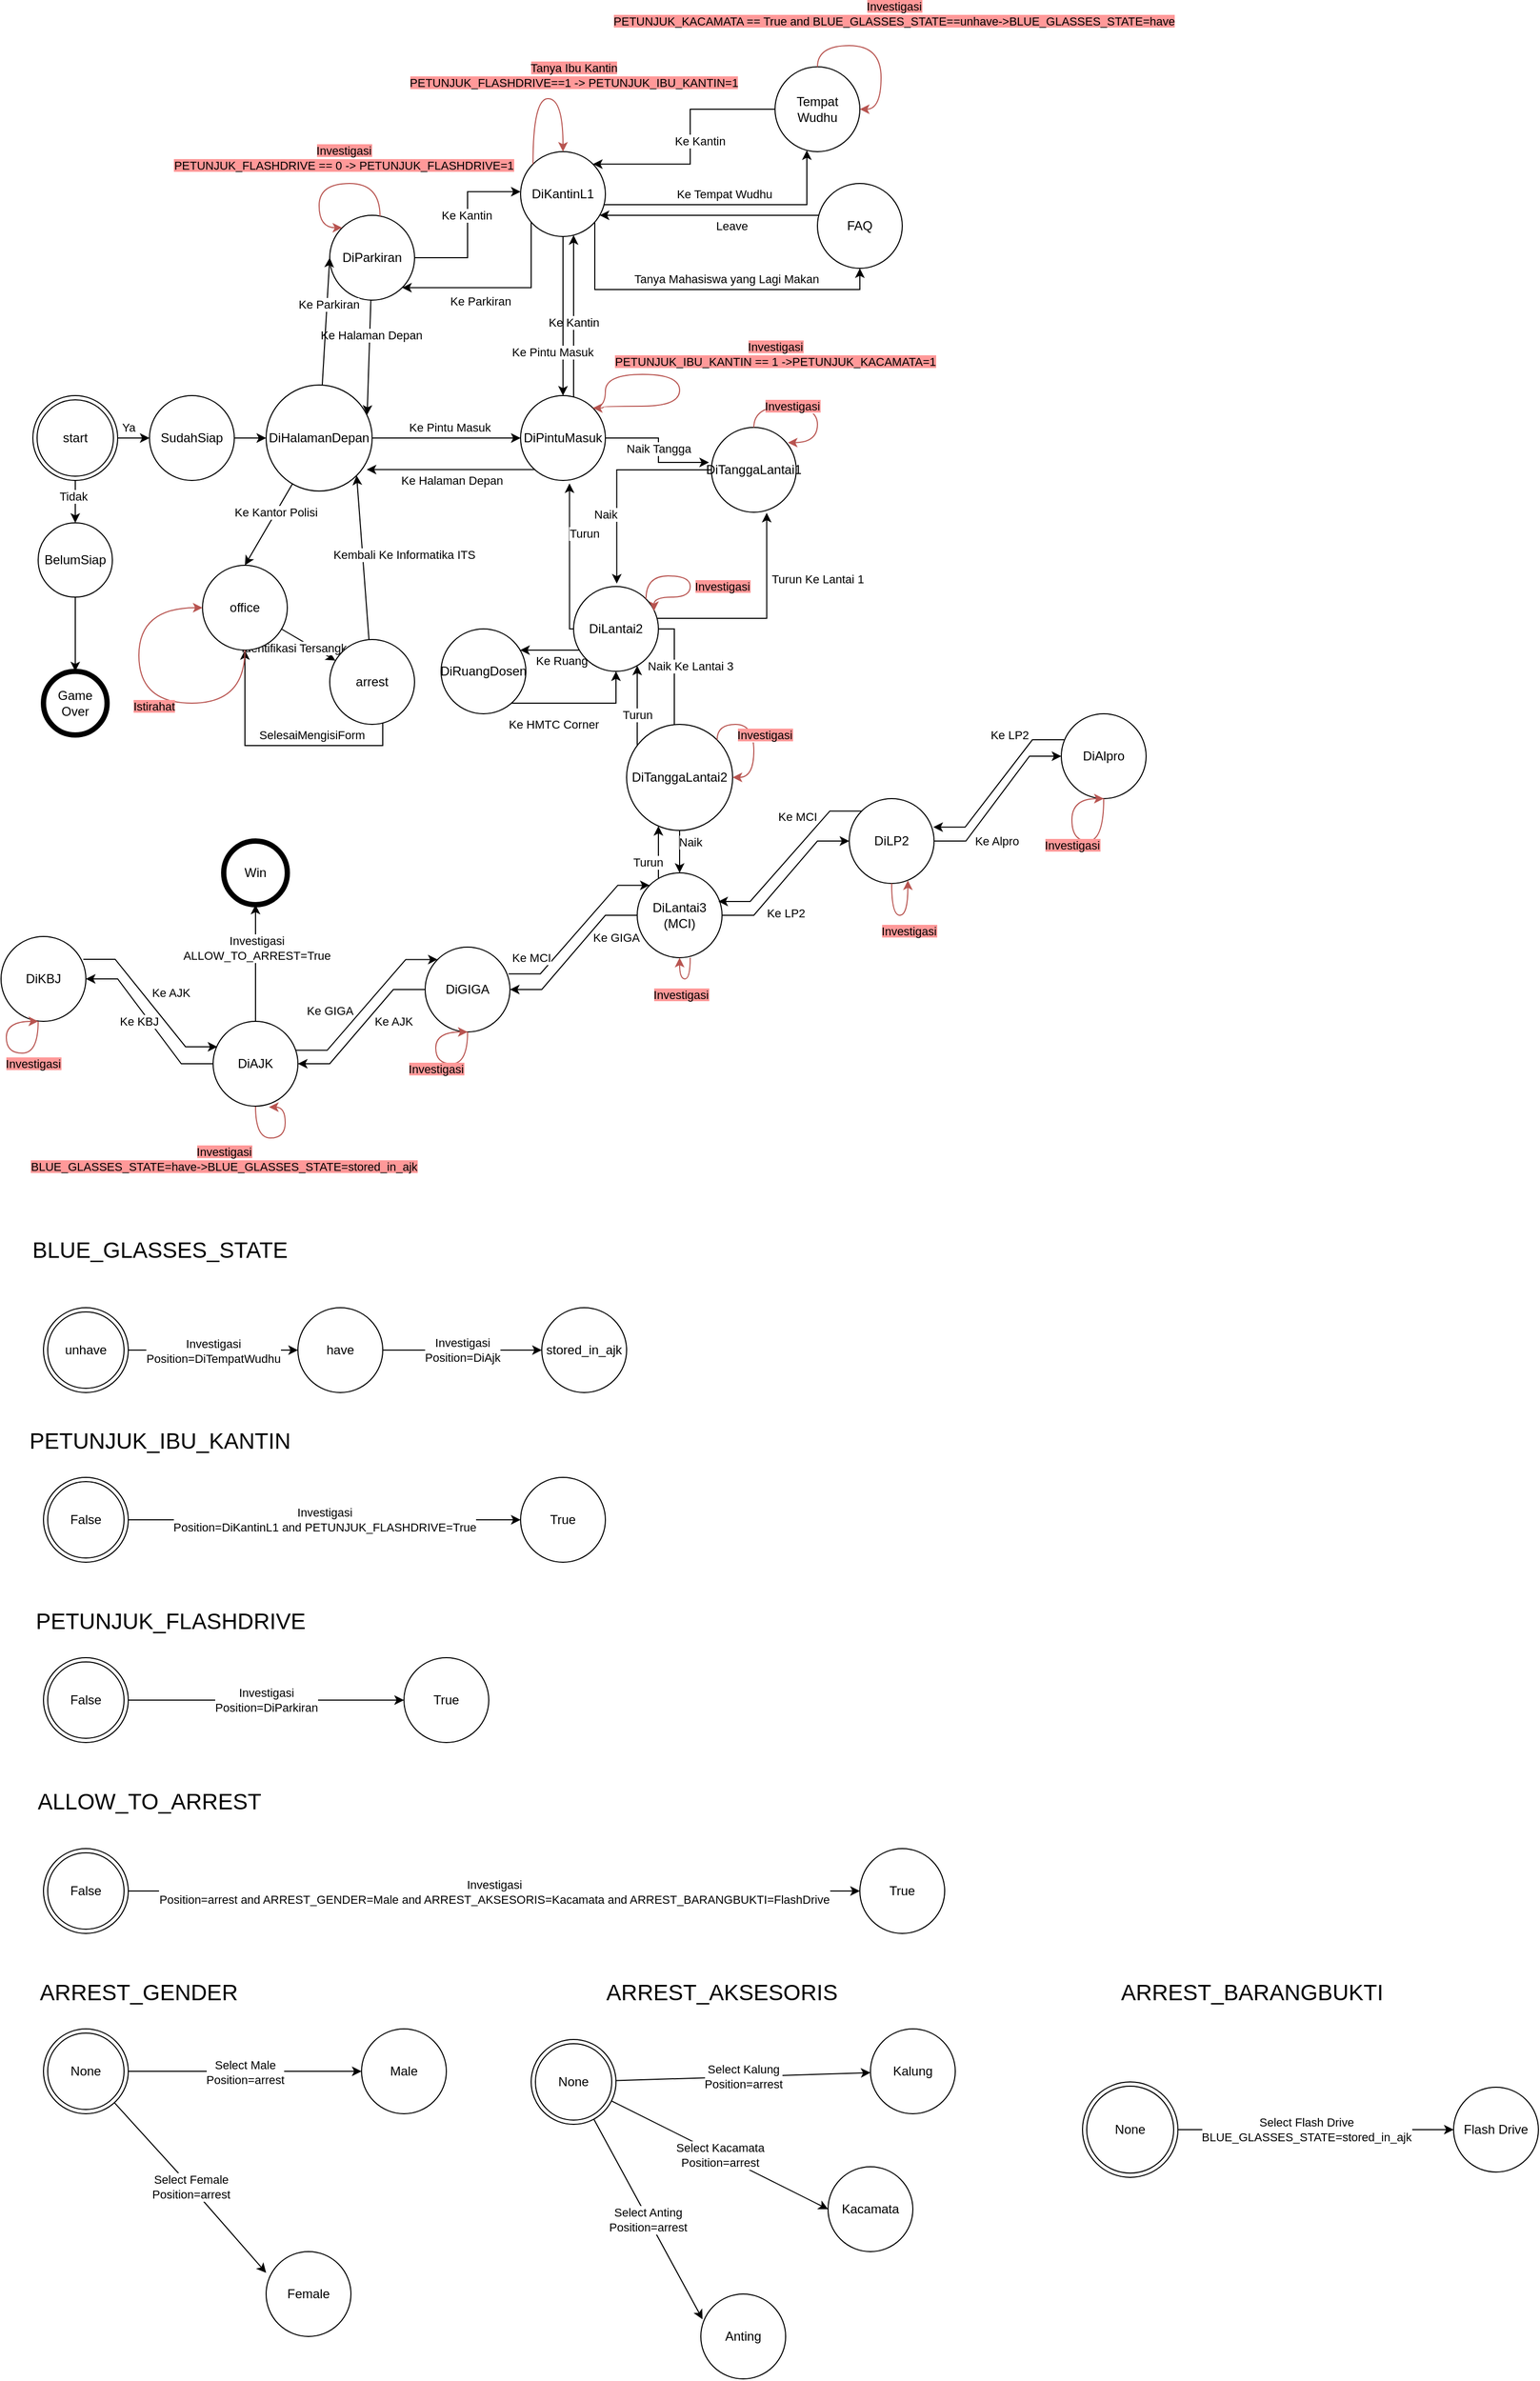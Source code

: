 <mxfile version="21.1.4" type="github">
  <diagram name="Page-1" id="a4VfMDKpxINX2sIHpQXR">
    <mxGraphModel dx="1313" dy="1816" grid="1" gridSize="10" guides="1" tooltips="1" connect="1" arrows="1" fold="1" page="1" pageScale="1" pageWidth="850" pageHeight="1100" math="0" shadow="0">
      <root>
        <mxCell id="0" />
        <mxCell id="1" parent="0" />
        <mxCell id="wOhKXllFgkgMSMnQ2QyS-3" style="edgeStyle=orthogonalEdgeStyle;rounded=0;orthogonalLoop=1;jettySize=auto;html=1;entryX=0;entryY=0.5;entryDx=0;entryDy=0;" parent="1" source="wOhKXllFgkgMSMnQ2QyS-1" target="wOhKXllFgkgMSMnQ2QyS-2" edge="1">
          <mxGeometry relative="1" as="geometry" />
        </mxCell>
        <mxCell id="wOhKXllFgkgMSMnQ2QyS-4" value="Ya" style="edgeLabel;html=1;align=center;verticalAlign=middle;resizable=0;points=[];" parent="wOhKXllFgkgMSMnQ2QyS-3" vertex="1" connectable="0">
          <mxGeometry x="0.23" y="1" relative="1" as="geometry">
            <mxPoint x="-1" y="-9" as="offset" />
          </mxGeometry>
        </mxCell>
        <mxCell id="wOhKXllFgkgMSMnQ2QyS-6" style="rounded=0;orthogonalLoop=1;jettySize=auto;html=1;" parent="1" source="wOhKXllFgkgMSMnQ2QyS-1" target="wOhKXllFgkgMSMnQ2QyS-8" edge="1">
          <mxGeometry relative="1" as="geometry">
            <mxPoint x="150" y="420" as="targetPoint" />
          </mxGeometry>
        </mxCell>
        <mxCell id="wOhKXllFgkgMSMnQ2QyS-7" value="Tidak" style="edgeLabel;html=1;align=center;verticalAlign=middle;resizable=0;points=[];" parent="wOhKXllFgkgMSMnQ2QyS-6" vertex="1" connectable="0">
          <mxGeometry x="-0.264" y="-2" relative="1" as="geometry">
            <mxPoint as="offset" />
          </mxGeometry>
        </mxCell>
        <mxCell id="wOhKXllFgkgMSMnQ2QyS-1" value="start" style="ellipse;shape=doubleEllipse;html=1;dashed=0;whiteSpace=wrap;aspect=fixed;" parent="1" vertex="1">
          <mxGeometry x="40" y="220" width="80" height="80" as="geometry" />
        </mxCell>
        <mxCell id="ifHIusebaDyqtSIKKYJp-2" style="rounded=0;orthogonalLoop=1;jettySize=auto;html=1;entryX=0;entryY=0.5;entryDx=0;entryDy=0;elbow=vertical;" parent="1" source="wOhKXllFgkgMSMnQ2QyS-2" target="ifHIusebaDyqtSIKKYJp-1" edge="1">
          <mxGeometry relative="1" as="geometry" />
        </mxCell>
        <mxCell id="wOhKXllFgkgMSMnQ2QyS-2" value="SudahSiap" style="shape=ellipse;html=1;dashed=0;whiteSpace=wrap;aspect=fixed;perimeter=ellipsePerimeter;" parent="1" vertex="1">
          <mxGeometry x="150" y="220" width="80" height="80" as="geometry" />
        </mxCell>
        <mxCell id="RiI_JOjWt60xl3UByMjo-50" style="edgeStyle=orthogonalEdgeStyle;rounded=0;orthogonalLoop=1;jettySize=auto;html=1;entryX=0.5;entryY=0;entryDx=0;entryDy=0;" edge="1" parent="1" source="wOhKXllFgkgMSMnQ2QyS-8" target="RiI_JOjWt60xl3UByMjo-49">
          <mxGeometry relative="1" as="geometry" />
        </mxCell>
        <mxCell id="wOhKXllFgkgMSMnQ2QyS-8" value="BelumSiap" style="shape=ellipse;html=1;dashed=0;whiteSpace=wrap;aspect=fixed;perimeter=ellipsePerimeter;" parent="1" vertex="1">
          <mxGeometry x="45" y="340" width="70" height="70" as="geometry" />
        </mxCell>
        <mxCell id="ifHIusebaDyqtSIKKYJp-21" style="edgeStyle=orthogonalEdgeStyle;rounded=0;orthogonalLoop=1;jettySize=auto;html=1;entryX=0;entryY=0.472;entryDx=0;entryDy=0;entryPerimeter=0;" parent="1" source="wOhKXllFgkgMSMnQ2QyS-9" target="ifHIusebaDyqtSIKKYJp-20" edge="1">
          <mxGeometry relative="1" as="geometry" />
        </mxCell>
        <mxCell id="ifHIusebaDyqtSIKKYJp-22" value="Ke Kantin" style="edgeLabel;html=1;align=center;verticalAlign=middle;resizable=0;points=[];" parent="ifHIusebaDyqtSIKKYJp-21" vertex="1" connectable="0">
          <mxGeometry x="0.408" y="1" relative="1" as="geometry">
            <mxPoint x="-3" y="23" as="offset" />
          </mxGeometry>
        </mxCell>
        <mxCell id="ifHIusebaDyqtSIKKYJp-23" style="rounded=0;orthogonalLoop=1;jettySize=auto;html=1;entryX=0.953;entryY=0.281;entryDx=0;entryDy=0;entryPerimeter=0;" parent="1" source="wOhKXllFgkgMSMnQ2QyS-9" target="ifHIusebaDyqtSIKKYJp-1" edge="1">
          <mxGeometry relative="1" as="geometry" />
        </mxCell>
        <mxCell id="ifHIusebaDyqtSIKKYJp-24" value="Ke Halaman Depan" style="edgeLabel;html=1;align=center;verticalAlign=middle;resizable=0;points=[];" parent="ifHIusebaDyqtSIKKYJp-23" vertex="1" connectable="0">
          <mxGeometry x="-0.39" y="1" relative="1" as="geometry">
            <mxPoint as="offset" />
          </mxGeometry>
        </mxCell>
        <mxCell id="wOhKXllFgkgMSMnQ2QyS-9" value="DiParkiran" style="shape=ellipse;html=1;dashed=0;whiteSpace=wrap;aspect=fixed;perimeter=ellipsePerimeter;" parent="1" vertex="1">
          <mxGeometry x="320" y="50" width="80" height="80" as="geometry" />
        </mxCell>
        <mxCell id="ifHIusebaDyqtSIKKYJp-3" style="rounded=0;orthogonalLoop=1;jettySize=auto;html=1;entryX=0;entryY=0.5;entryDx=0;entryDy=0;" parent="1" source="ifHIusebaDyqtSIKKYJp-1" target="wOhKXllFgkgMSMnQ2QyS-9" edge="1">
          <mxGeometry relative="1" as="geometry" />
        </mxCell>
        <mxCell id="ifHIusebaDyqtSIKKYJp-4" value="Ke Parkiran" style="edgeLabel;html=1;align=center;verticalAlign=middle;resizable=0;points=[];" parent="ifHIusebaDyqtSIKKYJp-3" vertex="1" connectable="0">
          <mxGeometry x="0.269" y="-1" relative="1" as="geometry">
            <mxPoint as="offset" />
          </mxGeometry>
        </mxCell>
        <mxCell id="ifHIusebaDyqtSIKKYJp-6" style="rounded=0;orthogonalLoop=1;jettySize=auto;html=1;entryX=0;entryY=0.5;entryDx=0;entryDy=0;" parent="1" source="ifHIusebaDyqtSIKKYJp-1" target="ifHIusebaDyqtSIKKYJp-5" edge="1">
          <mxGeometry relative="1" as="geometry">
            <mxPoint x="550" y="380" as="targetPoint" />
          </mxGeometry>
        </mxCell>
        <mxCell id="ifHIusebaDyqtSIKKYJp-7" value="Ke Pintu Masuk" style="edgeLabel;html=1;align=center;verticalAlign=middle;resizable=0;points=[];" parent="ifHIusebaDyqtSIKKYJp-6" vertex="1" connectable="0">
          <mxGeometry x="0.386" y="2" relative="1" as="geometry">
            <mxPoint x="-24" y="-8" as="offset" />
          </mxGeometry>
        </mxCell>
        <mxCell id="ifHIusebaDyqtSIKKYJp-9" style="rounded=0;orthogonalLoop=1;jettySize=auto;html=1;entryX=0.5;entryY=0;entryDx=0;entryDy=0;" parent="1" source="ifHIusebaDyqtSIKKYJp-1" target="ifHIusebaDyqtSIKKYJp-8" edge="1">
          <mxGeometry relative="1" as="geometry" />
        </mxCell>
        <mxCell id="ifHIusebaDyqtSIKKYJp-10" value="Ke Kantor Polisi" style="edgeLabel;html=1;align=center;verticalAlign=middle;resizable=0;points=[];" parent="ifHIusebaDyqtSIKKYJp-9" vertex="1" connectable="0">
          <mxGeometry x="-0.299" y="-1" relative="1" as="geometry">
            <mxPoint as="offset" />
          </mxGeometry>
        </mxCell>
        <mxCell id="ifHIusebaDyqtSIKKYJp-1" value="DiHalamanDepan" style="shape=ellipse;html=1;dashed=0;whiteSpace=wrap;aspect=fixed;perimeter=ellipsePerimeter;" parent="1" vertex="1">
          <mxGeometry x="260" y="210" width="100" height="100" as="geometry" />
        </mxCell>
        <mxCell id="ifHIusebaDyqtSIKKYJp-29" style="edgeStyle=orthogonalEdgeStyle;rounded=0;orthogonalLoop=1;jettySize=auto;html=1;" parent="1" source="ifHIusebaDyqtSIKKYJp-5" target="ifHIusebaDyqtSIKKYJp-20" edge="1">
          <mxGeometry relative="1" as="geometry">
            <Array as="points">
              <mxPoint x="550" y="140" />
              <mxPoint x="550" y="140" />
            </Array>
          </mxGeometry>
        </mxCell>
        <mxCell id="ifHIusebaDyqtSIKKYJp-30" value="Ke Kantin" style="edgeLabel;html=1;align=center;verticalAlign=middle;resizable=0;points=[];" parent="ifHIusebaDyqtSIKKYJp-29" vertex="1" connectable="0">
          <mxGeometry x="0.361" y="1" relative="1" as="geometry">
            <mxPoint x="1" y="33" as="offset" />
          </mxGeometry>
        </mxCell>
        <mxCell id="ifHIusebaDyqtSIKKYJp-32" style="edgeStyle=orthogonalEdgeStyle;rounded=0;orthogonalLoop=1;jettySize=auto;html=1;entryX=-0.029;entryY=0.413;entryDx=0;entryDy=0;entryPerimeter=0;" parent="1" source="ifHIusebaDyqtSIKKYJp-5" target="ifHIusebaDyqtSIKKYJp-31" edge="1">
          <mxGeometry relative="1" as="geometry" />
        </mxCell>
        <mxCell id="ifHIusebaDyqtSIKKYJp-33" value="Naik Tangga" style="edgeLabel;html=1;align=center;verticalAlign=middle;resizable=0;points=[];" parent="ifHIusebaDyqtSIKKYJp-32" vertex="1" connectable="0">
          <mxGeometry x="0.391" y="-2" relative="1" as="geometry">
            <mxPoint x="-11" y="-15" as="offset" />
          </mxGeometry>
        </mxCell>
        <mxCell id="ifHIusebaDyqtSIKKYJp-34" style="edgeStyle=orthogonalEdgeStyle;rounded=0;orthogonalLoop=1;jettySize=auto;html=1;entryX=0.949;entryY=0.797;entryDx=0;entryDy=0;entryPerimeter=0;" parent="1" source="ifHIusebaDyqtSIKKYJp-5" target="ifHIusebaDyqtSIKKYJp-1" edge="1">
          <mxGeometry relative="1" as="geometry">
            <Array as="points">
              <mxPoint x="500" y="290" />
              <mxPoint x="500" y="290" />
            </Array>
          </mxGeometry>
        </mxCell>
        <mxCell id="ifHIusebaDyqtSIKKYJp-35" value="Ke Halaman Depan" style="edgeLabel;html=1;align=center;verticalAlign=middle;resizable=0;points=[];" parent="ifHIusebaDyqtSIKKYJp-34" vertex="1" connectable="0">
          <mxGeometry x="0.143" y="-3" relative="1" as="geometry">
            <mxPoint x="12" y="13" as="offset" />
          </mxGeometry>
        </mxCell>
        <mxCell id="ifHIusebaDyqtSIKKYJp-5" value="DiPintuMasuk" style="shape=ellipse;html=1;dashed=0;whiteSpace=wrap;aspect=fixed;perimeter=ellipsePerimeter;" parent="1" vertex="1">
          <mxGeometry x="500" y="220" width="80" height="80" as="geometry" />
        </mxCell>
        <mxCell id="ifHIusebaDyqtSIKKYJp-12" style="rounded=0;orthogonalLoop=1;jettySize=auto;html=1;" parent="1" source="ifHIusebaDyqtSIKKYJp-8" target="ifHIusebaDyqtSIKKYJp-11" edge="1">
          <mxGeometry relative="1" as="geometry" />
        </mxCell>
        <mxCell id="ifHIusebaDyqtSIKKYJp-13" value="Identifikasi Tersangka" style="edgeLabel;html=1;align=center;verticalAlign=middle;resizable=0;points=[];" parent="ifHIusebaDyqtSIKKYJp-12" vertex="1" connectable="0">
          <mxGeometry x="0.281" y="1" relative="1" as="geometry">
            <mxPoint x="-19" as="offset" />
          </mxGeometry>
        </mxCell>
        <mxCell id="ifHIusebaDyqtSIKKYJp-8" value="office" style="shape=ellipse;html=1;dashed=0;whiteSpace=wrap;aspect=fixed;perimeter=ellipsePerimeter;" parent="1" vertex="1">
          <mxGeometry x="200" y="380" width="80" height="80" as="geometry" />
        </mxCell>
        <mxCell id="ifHIusebaDyqtSIKKYJp-14" style="rounded=0;orthogonalLoop=1;jettySize=auto;html=1;entryX=1;entryY=1;entryDx=0;entryDy=0;" parent="1" source="ifHIusebaDyqtSIKKYJp-11" target="ifHIusebaDyqtSIKKYJp-1" edge="1">
          <mxGeometry relative="1" as="geometry" />
        </mxCell>
        <mxCell id="ifHIusebaDyqtSIKKYJp-15" value="Kembali Ke Informatika ITS" style="edgeLabel;html=1;align=center;verticalAlign=middle;resizable=0;points=[];" parent="ifHIusebaDyqtSIKKYJp-14" vertex="1" connectable="0">
          <mxGeometry x="0.243" y="-2" relative="1" as="geometry">
            <mxPoint x="38" y="16" as="offset" />
          </mxGeometry>
        </mxCell>
        <mxCell id="ifHIusebaDyqtSIKKYJp-18" style="edgeStyle=orthogonalEdgeStyle;rounded=0;orthogonalLoop=1;jettySize=auto;html=1;" parent="1" source="ifHIusebaDyqtSIKKYJp-11" target="ifHIusebaDyqtSIKKYJp-8" edge="1">
          <mxGeometry relative="1" as="geometry">
            <Array as="points">
              <mxPoint x="370" y="550" />
              <mxPoint x="240" y="550" />
            </Array>
          </mxGeometry>
        </mxCell>
        <mxCell id="ifHIusebaDyqtSIKKYJp-19" value="SelesaiMengisiForm" style="edgeLabel;html=1;align=center;verticalAlign=middle;resizable=0;points=[];" parent="ifHIusebaDyqtSIKKYJp-18" vertex="1" connectable="0">
          <mxGeometry x="0.025" y="-1" relative="1" as="geometry">
            <mxPoint x="35" y="-9" as="offset" />
          </mxGeometry>
        </mxCell>
        <mxCell id="ifHIusebaDyqtSIKKYJp-11" value="arrest" style="shape=ellipse;html=1;dashed=0;whiteSpace=wrap;aspect=fixed;perimeter=ellipsePerimeter;" parent="1" vertex="1">
          <mxGeometry x="320" y="450" width="80" height="80" as="geometry" />
        </mxCell>
        <mxCell id="ifHIusebaDyqtSIKKYJp-16" style="edgeStyle=orthogonalEdgeStyle;rounded=0;orthogonalLoop=1;jettySize=auto;html=1;curved=1;fillColor=#f8cecc;strokeColor=#b85450;" parent="1" source="ifHIusebaDyqtSIKKYJp-8" target="ifHIusebaDyqtSIKKYJp-8" edge="1">
          <mxGeometry relative="1" as="geometry">
            <Array as="points">
              <mxPoint x="240" y="510" />
              <mxPoint x="140" y="510" />
              <mxPoint x="140" y="420" />
            </Array>
          </mxGeometry>
        </mxCell>
        <mxCell id="ifHIusebaDyqtSIKKYJp-17" value="&lt;span style=&quot;background-color: rgb(255, 153, 153);&quot;&gt;Istirahat&lt;/span&gt;" style="edgeLabel;html=1;align=center;verticalAlign=middle;resizable=0;points=[];" parent="ifHIusebaDyqtSIKKYJp-16" vertex="1" connectable="0">
          <mxGeometry x="-0.095" y="3" relative="1" as="geometry">
            <mxPoint as="offset" />
          </mxGeometry>
        </mxCell>
        <mxCell id="ifHIusebaDyqtSIKKYJp-56" style="edgeStyle=orthogonalEdgeStyle;rounded=0;orthogonalLoop=1;jettySize=auto;html=1;startArrow=classic;startFill=1;endArrow=none;endFill=0;" parent="1" source="ifHIusebaDyqtSIKKYJp-20" target="ifHIusebaDyqtSIKKYJp-55" edge="1">
          <mxGeometry relative="1" as="geometry">
            <Array as="points">
              <mxPoint x="670" y="50" />
              <mxPoint x="670" y="50" />
            </Array>
          </mxGeometry>
        </mxCell>
        <mxCell id="ifHIusebaDyqtSIKKYJp-57" value="Leave" style="edgeLabel;html=1;align=center;verticalAlign=middle;resizable=0;points=[];" parent="ifHIusebaDyqtSIKKYJp-56" vertex="1" connectable="0">
          <mxGeometry x="0.793" y="1" relative="1" as="geometry">
            <mxPoint x="-61" y="11" as="offset" />
          </mxGeometry>
        </mxCell>
        <mxCell id="ifHIusebaDyqtSIKKYJp-59" style="edgeStyle=orthogonalEdgeStyle;rounded=0;orthogonalLoop=1;jettySize=auto;html=1;" parent="1" source="ifHIusebaDyqtSIKKYJp-20" target="ifHIusebaDyqtSIKKYJp-58" edge="1">
          <mxGeometry relative="1" as="geometry">
            <Array as="points">
              <mxPoint x="770" y="40" />
            </Array>
          </mxGeometry>
        </mxCell>
        <mxCell id="ifHIusebaDyqtSIKKYJp-60" value="Ke Tempat Wudhu" style="edgeLabel;html=1;align=center;verticalAlign=middle;resizable=0;points=[];" parent="ifHIusebaDyqtSIKKYJp-59" vertex="1" connectable="0">
          <mxGeometry x="0.281" relative="1" as="geometry">
            <mxPoint x="-42" y="-10" as="offset" />
          </mxGeometry>
        </mxCell>
        <mxCell id="ifHIusebaDyqtSIKKYJp-61" style="edgeStyle=orthogonalEdgeStyle;rounded=0;orthogonalLoop=1;jettySize=auto;html=1;entryX=1;entryY=1;entryDx=0;entryDy=0;" parent="1" source="ifHIusebaDyqtSIKKYJp-20" target="wOhKXllFgkgMSMnQ2QyS-9" edge="1">
          <mxGeometry relative="1" as="geometry">
            <Array as="points">
              <mxPoint x="510" y="118" />
            </Array>
          </mxGeometry>
        </mxCell>
        <mxCell id="ifHIusebaDyqtSIKKYJp-62" value="Ke Parkiran" style="edgeLabel;html=1;align=center;verticalAlign=middle;resizable=0;points=[];" parent="ifHIusebaDyqtSIKKYJp-61" vertex="1" connectable="0">
          <mxGeometry x="0.472" y="2" relative="1" as="geometry">
            <mxPoint x="25" y="10" as="offset" />
          </mxGeometry>
        </mxCell>
        <mxCell id="ifHIusebaDyqtSIKKYJp-63" style="edgeStyle=orthogonalEdgeStyle;rounded=0;orthogonalLoop=1;jettySize=auto;html=1;" parent="1" source="ifHIusebaDyqtSIKKYJp-20" target="ifHIusebaDyqtSIKKYJp-5" edge="1">
          <mxGeometry relative="1" as="geometry">
            <Array as="points">
              <mxPoint x="540" y="180" />
              <mxPoint x="540" y="180" />
            </Array>
          </mxGeometry>
        </mxCell>
        <mxCell id="ifHIusebaDyqtSIKKYJp-64" value="Ke Pintu Masuk" style="edgeLabel;html=1;align=center;verticalAlign=middle;resizable=0;points=[];" parent="ifHIusebaDyqtSIKKYJp-63" vertex="1" connectable="0">
          <mxGeometry x="0.783" y="-2" relative="1" as="geometry">
            <mxPoint x="-8" y="-25" as="offset" />
          </mxGeometry>
        </mxCell>
        <mxCell id="ifHIusebaDyqtSIKKYJp-20" value="DiKantinL1" style="shape=ellipse;html=1;dashed=0;whiteSpace=wrap;aspect=fixed;perimeter=ellipsePerimeter;" parent="1" vertex="1">
          <mxGeometry x="500" y="-10" width="80" height="80" as="geometry" />
        </mxCell>
        <mxCell id="ifHIusebaDyqtSIKKYJp-25" style="edgeStyle=orthogonalEdgeStyle;rounded=0;orthogonalLoop=1;jettySize=auto;html=1;exitX=0.593;exitY=0.011;exitDx=0;exitDy=0;exitPerimeter=0;fillColor=#f8cecc;strokeColor=#b85450;curved=1;entryX=0;entryY=0;entryDx=0;entryDy=0;" parent="1" source="wOhKXllFgkgMSMnQ2QyS-9" target="wOhKXllFgkgMSMnQ2QyS-9" edge="1">
          <mxGeometry relative="1" as="geometry">
            <mxPoint x="510" y="-80" as="targetPoint" />
            <Array as="points">
              <mxPoint x="367" y="20" />
              <mxPoint x="310" y="20" />
              <mxPoint x="310" y="62" />
            </Array>
          </mxGeometry>
        </mxCell>
        <mxCell id="ifHIusebaDyqtSIKKYJp-26" value="&lt;span style=&quot;background-color: rgb(255, 153, 153);&quot;&gt;Investigasi&lt;br&gt;PETUNJUK_FLASHDRIVE == 0 -&amp;gt; PETUNJUK_FLASHDRIVE=1&lt;/span&gt;" style="edgeLabel;html=1;align=center;verticalAlign=middle;resizable=0;points=[];" parent="ifHIusebaDyqtSIKKYJp-25" vertex="1" connectable="0">
          <mxGeometry x="-0.128" y="-2" relative="1" as="geometry">
            <mxPoint y="-22" as="offset" />
          </mxGeometry>
        </mxCell>
        <mxCell id="ifHIusebaDyqtSIKKYJp-27" style="edgeStyle=orthogonalEdgeStyle;rounded=0;orthogonalLoop=1;jettySize=auto;html=1;curved=1;fillColor=#f8cecc;strokeColor=#b85450;exitX=1;exitY=0;exitDx=0;exitDy=0;entryX=1;entryY=0;entryDx=0;entryDy=0;" parent="1" source="ifHIusebaDyqtSIKKYJp-5" target="ifHIusebaDyqtSIKKYJp-5" edge="1">
          <mxGeometry relative="1" as="geometry">
            <Array as="points">
              <mxPoint x="580" y="232" />
              <mxPoint x="580" y="200" />
              <mxPoint x="650" y="200" />
              <mxPoint x="650" y="230" />
              <mxPoint x="578" y="230" />
              <mxPoint x="578" y="232" />
            </Array>
            <mxPoint x="578" y="232" as="sourcePoint" />
            <mxPoint x="690" y="240" as="targetPoint" />
          </mxGeometry>
        </mxCell>
        <mxCell id="ifHIusebaDyqtSIKKYJp-28" value="&lt;span style=&quot;background-color: rgb(255, 153, 153);&quot;&gt;Investigasi&lt;br&gt;PETUNJUK_IBU_KANTIN == 1 -&amp;gt;PETUNJUK_KACAMATA=1&lt;/span&gt;" style="edgeLabel;html=1;align=center;verticalAlign=middle;resizable=0;points=[];" parent="ifHIusebaDyqtSIKKYJp-27" vertex="1" connectable="0">
          <mxGeometry x="0.021" relative="1" as="geometry">
            <mxPoint x="90" y="-22" as="offset" />
          </mxGeometry>
        </mxCell>
        <mxCell id="ifHIusebaDyqtSIKKYJp-39" style="edgeStyle=orthogonalEdgeStyle;rounded=0;orthogonalLoop=1;jettySize=auto;html=1;entryX=0.509;entryY=-0.034;entryDx=0;entryDy=0;entryPerimeter=0;" parent="1" source="ifHIusebaDyqtSIKKYJp-31" target="ifHIusebaDyqtSIKKYJp-38" edge="1">
          <mxGeometry relative="1" as="geometry" />
        </mxCell>
        <mxCell id="ifHIusebaDyqtSIKKYJp-40" value="Naik" style="edgeLabel;html=1;align=center;verticalAlign=middle;resizable=0;points=[];" parent="ifHIusebaDyqtSIKKYJp-39" vertex="1" connectable="0">
          <mxGeometry x="0.448" relative="1" as="geometry">
            <mxPoint x="-11" y="-11" as="offset" />
          </mxGeometry>
        </mxCell>
        <mxCell id="ifHIusebaDyqtSIKKYJp-31" value="DiTanggaLantai1" style="shape=ellipse;html=1;dashed=0;whiteSpace=wrap;aspect=fixed;perimeter=ellipsePerimeter;" parent="1" vertex="1">
          <mxGeometry x="680" y="250" width="80" height="80" as="geometry" />
        </mxCell>
        <mxCell id="ifHIusebaDyqtSIKKYJp-36" style="edgeStyle=orthogonalEdgeStyle;rounded=0;orthogonalLoop=1;jettySize=auto;html=1;entryX=0.902;entryY=0.179;entryDx=0;entryDy=0;entryPerimeter=0;fillColor=#f8cecc;strokeColor=#b85450;curved=1;" parent="1" source="ifHIusebaDyqtSIKKYJp-31" target="ifHIusebaDyqtSIKKYJp-31" edge="1">
          <mxGeometry relative="1" as="geometry">
            <Array as="points">
              <mxPoint x="720" y="230" />
              <mxPoint x="780" y="230" />
              <mxPoint x="780" y="264" />
            </Array>
          </mxGeometry>
        </mxCell>
        <mxCell id="ifHIusebaDyqtSIKKYJp-37" value="&lt;span style=&quot;background-color: rgb(255, 153, 153);&quot;&gt;Investigasi&lt;/span&gt;" style="edgeLabel;html=1;align=center;verticalAlign=middle;resizable=0;points=[];" parent="ifHIusebaDyqtSIKKYJp-36" vertex="1" connectable="0">
          <mxGeometry x="-0.216" relative="1" as="geometry">
            <mxPoint as="offset" />
          </mxGeometry>
        </mxCell>
        <mxCell id="ifHIusebaDyqtSIKKYJp-41" style="edgeStyle=orthogonalEdgeStyle;rounded=0;orthogonalLoop=1;jettySize=auto;html=1;entryX=0.577;entryY=1.035;entryDx=0;entryDy=0;entryPerimeter=0;" parent="1" source="ifHIusebaDyqtSIKKYJp-38" target="ifHIusebaDyqtSIKKYJp-5" edge="1">
          <mxGeometry relative="1" as="geometry">
            <Array as="points">
              <mxPoint x="546" y="440" />
            </Array>
          </mxGeometry>
        </mxCell>
        <mxCell id="ifHIusebaDyqtSIKKYJp-42" value="Turun" style="edgeLabel;html=1;align=center;verticalAlign=middle;resizable=0;points=[];" parent="ifHIusebaDyqtSIKKYJp-41" vertex="1" connectable="0">
          <mxGeometry x="0.582" relative="1" as="geometry">
            <mxPoint x="14" y="17" as="offset" />
          </mxGeometry>
        </mxCell>
        <mxCell id="ifHIusebaDyqtSIKKYJp-45" style="edgeStyle=orthogonalEdgeStyle;rounded=0;orthogonalLoop=1;jettySize=auto;html=1;entryX=0.652;entryY=1.007;entryDx=0;entryDy=0;entryPerimeter=0;" parent="1" source="ifHIusebaDyqtSIKKYJp-38" target="ifHIusebaDyqtSIKKYJp-31" edge="1">
          <mxGeometry relative="1" as="geometry">
            <Array as="points">
              <mxPoint x="730" y="430" />
              <mxPoint x="730" y="430" />
            </Array>
          </mxGeometry>
        </mxCell>
        <mxCell id="ifHIusebaDyqtSIKKYJp-46" value="Turun Ke Lantai 1" style="edgeLabel;html=1;align=center;verticalAlign=middle;resizable=0;points=[];" parent="ifHIusebaDyqtSIKKYJp-45" vertex="1" connectable="0">
          <mxGeometry x="0.383" y="-1" relative="1" as="geometry">
            <mxPoint x="47" as="offset" />
          </mxGeometry>
        </mxCell>
        <mxCell id="ifHIusebaDyqtSIKKYJp-48" style="edgeStyle=orthogonalEdgeStyle;rounded=0;orthogonalLoop=1;jettySize=auto;html=1;entryX=0.443;entryY=0.007;entryDx=0;entryDy=0;entryPerimeter=0;" parent="1" source="ifHIusebaDyqtSIKKYJp-38" target="ifHIusebaDyqtSIKKYJp-47" edge="1">
          <mxGeometry relative="1" as="geometry">
            <Array as="points">
              <mxPoint x="645" y="440" />
              <mxPoint x="645" y="535" />
            </Array>
          </mxGeometry>
        </mxCell>
        <mxCell id="ifHIusebaDyqtSIKKYJp-49" value="Naik Ke Lantai 3" style="edgeLabel;html=1;align=center;verticalAlign=middle;resizable=0;points=[];" parent="ifHIusebaDyqtSIKKYJp-48" vertex="1" connectable="0">
          <mxGeometry x="0.418" y="-1" relative="1" as="geometry">
            <mxPoint x="16" y="-32" as="offset" />
          </mxGeometry>
        </mxCell>
        <mxCell id="ifHIusebaDyqtSIKKYJp-51" style="edgeStyle=orthogonalEdgeStyle;rounded=0;orthogonalLoop=1;jettySize=auto;html=1;" parent="1" source="ifHIusebaDyqtSIKKYJp-38" target="ifHIusebaDyqtSIKKYJp-50" edge="1">
          <mxGeometry relative="1" as="geometry">
            <Array as="points">
              <mxPoint x="540" y="460" />
              <mxPoint x="540" y="460" />
            </Array>
            <mxPoint x="660" y="470" as="sourcePoint" />
          </mxGeometry>
        </mxCell>
        <mxCell id="ifHIusebaDyqtSIKKYJp-52" value="Ke Ruang Dosen" style="edgeLabel;html=1;align=center;verticalAlign=middle;resizable=0;points=[];" parent="ifHIusebaDyqtSIKKYJp-51" vertex="1" connectable="0">
          <mxGeometry x="-0.231" y="1" relative="1" as="geometry">
            <mxPoint x="22" y="9" as="offset" />
          </mxGeometry>
        </mxCell>
        <mxCell id="ifHIusebaDyqtSIKKYJp-38" value="DiLantai2" style="shape=ellipse;html=1;dashed=0;whiteSpace=wrap;aspect=fixed;perimeter=ellipsePerimeter;" parent="1" vertex="1">
          <mxGeometry x="550" y="400" width="80" height="80" as="geometry" />
        </mxCell>
        <mxCell id="ifHIusebaDyqtSIKKYJp-43" style="edgeStyle=orthogonalEdgeStyle;rounded=0;orthogonalLoop=1;jettySize=auto;html=1;fillColor=#f8cecc;strokeColor=#b85450;curved=1;exitX=1;exitY=0;exitDx=0;exitDy=0;entryX=0.948;entryY=0.289;entryDx=0;entryDy=0;entryPerimeter=0;" parent="1" source="ifHIusebaDyqtSIKKYJp-38" target="ifHIusebaDyqtSIKKYJp-38" edge="1">
          <mxGeometry relative="1" as="geometry">
            <Array as="points">
              <mxPoint x="618" y="390" />
              <mxPoint x="660" y="390" />
              <mxPoint x="660" y="410" />
              <mxPoint x="626" y="410" />
            </Array>
          </mxGeometry>
        </mxCell>
        <mxCell id="ifHIusebaDyqtSIKKYJp-44" value="&lt;span style=&quot;background-color: rgb(255, 153, 153);&quot;&gt;Investigasi&lt;/span&gt;" style="edgeLabel;html=1;align=center;verticalAlign=middle;resizable=0;points=[];" parent="ifHIusebaDyqtSIKKYJp-43" vertex="1" connectable="0">
          <mxGeometry x="-0.173" y="2" relative="1" as="geometry">
            <mxPoint x="39" y="12" as="offset" />
          </mxGeometry>
        </mxCell>
        <mxCell id="ifHIusebaDyqtSIKKYJp-73" style="edgeStyle=orthogonalEdgeStyle;rounded=0;orthogonalLoop=1;jettySize=auto;html=1;" parent="1" source="ifHIusebaDyqtSIKKYJp-47" target="ifHIusebaDyqtSIKKYJp-72" edge="1">
          <mxGeometry relative="1" as="geometry" />
        </mxCell>
        <mxCell id="ifHIusebaDyqtSIKKYJp-74" value="Naik" style="edgeLabel;html=1;align=center;verticalAlign=middle;resizable=0;points=[];" parent="ifHIusebaDyqtSIKKYJp-73" vertex="1" connectable="0">
          <mxGeometry x="0.013" relative="1" as="geometry">
            <mxPoint x="10" y="-10" as="offset" />
          </mxGeometry>
        </mxCell>
        <mxCell id="ifHIusebaDyqtSIKKYJp-75" style="edgeStyle=orthogonalEdgeStyle;rounded=0;orthogonalLoop=1;jettySize=auto;html=1;" parent="1" source="ifHIusebaDyqtSIKKYJp-47" target="ifHIusebaDyqtSIKKYJp-38" edge="1">
          <mxGeometry relative="1" as="geometry">
            <Array as="points">
              <mxPoint x="610" y="510" />
              <mxPoint x="610" y="510" />
            </Array>
          </mxGeometry>
        </mxCell>
        <mxCell id="ifHIusebaDyqtSIKKYJp-76" value="Turun" style="edgeLabel;html=1;align=center;verticalAlign=middle;resizable=0;points=[];" parent="ifHIusebaDyqtSIKKYJp-75" vertex="1" connectable="0">
          <mxGeometry x="0.529" y="-1" relative="1" as="geometry">
            <mxPoint x="-1" y="28" as="offset" />
          </mxGeometry>
        </mxCell>
        <mxCell id="ifHIusebaDyqtSIKKYJp-47" value="DiTanggaLantai2" style="shape=ellipse;html=1;dashed=0;whiteSpace=wrap;aspect=fixed;perimeter=ellipsePerimeter;" parent="1" vertex="1">
          <mxGeometry x="600" y="530" width="100" height="100" as="geometry" />
        </mxCell>
        <mxCell id="ifHIusebaDyqtSIKKYJp-109" value="Ke HMTC Corner" style="edgeStyle=orthogonalEdgeStyle;rounded=0;orthogonalLoop=1;jettySize=auto;html=1;" parent="1" source="ifHIusebaDyqtSIKKYJp-50" target="ifHIusebaDyqtSIKKYJp-38" edge="1">
          <mxGeometry x="-0.383" y="-20" relative="1" as="geometry">
            <Array as="points">
              <mxPoint x="590" y="510" />
            </Array>
            <mxPoint as="offset" />
          </mxGeometry>
        </mxCell>
        <mxCell id="ifHIusebaDyqtSIKKYJp-50" value="DiRuangDosen" style="shape=ellipse;html=1;dashed=0;whiteSpace=wrap;aspect=fixed;perimeter=ellipsePerimeter;" parent="1" vertex="1">
          <mxGeometry x="425" y="440" width="80" height="80" as="geometry" />
        </mxCell>
        <mxCell id="ifHIusebaDyqtSIKKYJp-53" style="edgeStyle=orthogonalEdgeStyle;rounded=0;orthogonalLoop=1;jettySize=auto;html=1;fillColor=#f8cecc;strokeColor=#b85450;curved=1;exitX=0;exitY=0;exitDx=0;exitDy=0;entryX=0.5;entryY=0;entryDx=0;entryDy=0;" parent="1" source="ifHIusebaDyqtSIKKYJp-20" target="ifHIusebaDyqtSIKKYJp-20" edge="1">
          <mxGeometry relative="1" as="geometry">
            <Array as="points">
              <mxPoint x="512" y="-60" />
              <mxPoint x="540" y="-60" />
            </Array>
          </mxGeometry>
        </mxCell>
        <mxCell id="ifHIusebaDyqtSIKKYJp-54" value="&lt;span style=&quot;background-color: rgb(255, 153, 153);&quot;&gt;Tanya Ibu Kantin&lt;br&gt;PETUNJUK_FLASHDRIVE==1 -&amp;gt; PETUNJUK_IBU_KANTIN=1&lt;/span&gt;" style="edgeLabel;html=1;align=center;verticalAlign=middle;resizable=0;points=[];" parent="ifHIusebaDyqtSIKKYJp-53" vertex="1" connectable="0">
          <mxGeometry x="0.265" y="-1" relative="1" as="geometry">
            <mxPoint x="11" y="-23" as="offset" />
          </mxGeometry>
        </mxCell>
        <mxCell id="ifHIusebaDyqtSIKKYJp-65" style="edgeStyle=orthogonalEdgeStyle;rounded=0;orthogonalLoop=1;jettySize=auto;html=1;startArrow=classic;startFill=1;endArrow=none;endFill=0;" parent="1" source="ifHIusebaDyqtSIKKYJp-55" target="ifHIusebaDyqtSIKKYJp-20" edge="1">
          <mxGeometry relative="1" as="geometry">
            <Array as="points">
              <mxPoint x="820" y="120" />
              <mxPoint x="570" y="120" />
            </Array>
          </mxGeometry>
        </mxCell>
        <mxCell id="ifHIusebaDyqtSIKKYJp-66" value="Tanya Mahasiswa yang Lagi Makan" style="edgeLabel;html=1;align=center;verticalAlign=middle;resizable=0;points=[];" parent="ifHIusebaDyqtSIKKYJp-65" vertex="1" connectable="0">
          <mxGeometry x="-0.242" relative="1" as="geometry">
            <mxPoint x="-20" y="-10" as="offset" />
          </mxGeometry>
        </mxCell>
        <mxCell id="ifHIusebaDyqtSIKKYJp-55" value="FAQ" style="shape=ellipse;html=1;dashed=0;whiteSpace=wrap;aspect=fixed;perimeter=ellipsePerimeter;" parent="1" vertex="1">
          <mxGeometry x="780" y="20" width="80" height="80" as="geometry" />
        </mxCell>
        <mxCell id="ifHIusebaDyqtSIKKYJp-69" style="edgeStyle=orthogonalEdgeStyle;rounded=0;orthogonalLoop=1;jettySize=auto;html=1;entryX=1;entryY=0;entryDx=0;entryDy=0;" parent="1" source="ifHIusebaDyqtSIKKYJp-58" target="ifHIusebaDyqtSIKKYJp-20" edge="1">
          <mxGeometry relative="1" as="geometry" />
        </mxCell>
        <mxCell id="ifHIusebaDyqtSIKKYJp-70" value="Ke Kantin" style="edgeLabel;html=1;align=center;verticalAlign=middle;resizable=0;points=[];" parent="ifHIusebaDyqtSIKKYJp-69" vertex="1" connectable="0">
          <mxGeometry x="-0.394" y="2" relative="1" as="geometry">
            <mxPoint x="-4" y="28" as="offset" />
          </mxGeometry>
        </mxCell>
        <mxCell id="ifHIusebaDyqtSIKKYJp-58" value="Tempat Wudhu" style="ellipse;whiteSpace=wrap;html=1;aspect=fixed;" parent="1" vertex="1">
          <mxGeometry x="740" y="-90" width="80" height="80" as="geometry" />
        </mxCell>
        <mxCell id="ifHIusebaDyqtSIKKYJp-67" style="edgeStyle=orthogonalEdgeStyle;rounded=0;orthogonalLoop=1;jettySize=auto;html=1;fillColor=#f8cecc;strokeColor=#b85450;curved=1;exitX=0.5;exitY=0;exitDx=0;exitDy=0;entryX=1;entryY=0.5;entryDx=0;entryDy=0;" parent="1" source="ifHIusebaDyqtSIKKYJp-58" target="ifHIusebaDyqtSIKKYJp-58" edge="1">
          <mxGeometry relative="1" as="geometry">
            <Array as="points">
              <mxPoint x="780" y="-110" />
              <mxPoint x="840" y="-110" />
              <mxPoint x="840" y="-50" />
            </Array>
          </mxGeometry>
        </mxCell>
        <mxCell id="ifHIusebaDyqtSIKKYJp-68" value="&lt;span style=&quot;background-color: rgb(255, 153, 153);&quot;&gt;Investigasi&lt;br&gt;PETUNJUK_KACAMATA == True and BLUE_GLASSES_STATE==unhave-&amp;gt;BLUE_GLASSES_STATE=have&lt;/span&gt;" style="edgeLabel;html=1;align=center;verticalAlign=middle;resizable=0;points=[];" parent="ifHIusebaDyqtSIKKYJp-67" vertex="1" connectable="0">
          <mxGeometry x="-0.142" relative="1" as="geometry">
            <mxPoint x="23" y="-30" as="offset" />
          </mxGeometry>
        </mxCell>
        <mxCell id="ifHIusebaDyqtSIKKYJp-71" value="&lt;span style=&quot;background-color: rgb(255, 153, 153);&quot;&gt;Investigasi&lt;/span&gt;" style="edgeStyle=orthogonalEdgeStyle;rounded=0;orthogonalLoop=1;jettySize=auto;html=1;fillColor=#f8cecc;strokeColor=#b85450;curved=1;exitX=1;exitY=0;exitDx=0;exitDy=0;entryX=1;entryY=0.5;entryDx=0;entryDy=0;" parent="1" source="ifHIusebaDyqtSIKKYJp-47" target="ifHIusebaDyqtSIKKYJp-47" edge="1">
          <mxGeometry x="-0.006" y="10" relative="1" as="geometry">
            <mxPoint as="offset" />
            <Array as="points">
              <mxPoint x="685" y="530" />
              <mxPoint x="720" y="530" />
              <mxPoint x="720" y="580" />
            </Array>
          </mxGeometry>
        </mxCell>
        <mxCell id="ifHIusebaDyqtSIKKYJp-83" style="edgeStyle=entityRelationEdgeStyle;rounded=0;orthogonalLoop=1;jettySize=auto;html=1;" parent="1" source="ifHIusebaDyqtSIKKYJp-72" target="ifHIusebaDyqtSIKKYJp-82" edge="1">
          <mxGeometry relative="1" as="geometry" />
        </mxCell>
        <mxCell id="ifHIusebaDyqtSIKKYJp-84" value="Ke LP2" style="edgeLabel;html=1;align=center;verticalAlign=middle;resizable=0;points=[];" parent="ifHIusebaDyqtSIKKYJp-83" vertex="1" connectable="0">
          <mxGeometry x="0.394" y="-1" relative="1" as="geometry">
            <mxPoint x="-20" y="55" as="offset" />
          </mxGeometry>
        </mxCell>
        <mxCell id="ifHIusebaDyqtSIKKYJp-85" value="" style="edgeStyle=entityRelationEdgeStyle;rounded=0;orthogonalLoop=1;jettySize=auto;html=1;" parent="1" source="ifHIusebaDyqtSIKKYJp-72" target="ifHIusebaDyqtSIKKYJp-81" edge="1">
          <mxGeometry relative="1" as="geometry" />
        </mxCell>
        <mxCell id="ifHIusebaDyqtSIKKYJp-86" value="Ke GIGA" style="edgeLabel;html=1;align=center;verticalAlign=middle;resizable=0;points=[];" parent="ifHIusebaDyqtSIKKYJp-85" vertex="1" connectable="0">
          <mxGeometry x="-0.179" y="1" relative="1" as="geometry">
            <mxPoint x="30" y="-5" as="offset" />
          </mxGeometry>
        </mxCell>
        <mxCell id="ifHIusebaDyqtSIKKYJp-72" value="DiLantai3&lt;br&gt;(MCI)" style="shape=ellipse;html=1;dashed=0;whiteSpace=wrap;aspect=fixed;perimeter=ellipsePerimeter;" parent="1" vertex="1">
          <mxGeometry x="610" y="670" width="80" height="80" as="geometry" />
        </mxCell>
        <mxCell id="ifHIusebaDyqtSIKKYJp-77" style="edgeStyle=orthogonalEdgeStyle;rounded=0;orthogonalLoop=1;jettySize=auto;html=1;exitX=0.625;exitY=1;exitDx=0;exitDy=0;exitPerimeter=0;fillColor=#f8cecc;strokeColor=#b85450;curved=1;" parent="1" source="ifHIusebaDyqtSIKKYJp-72" target="ifHIusebaDyqtSIKKYJp-72" edge="1">
          <mxGeometry relative="1" as="geometry" />
        </mxCell>
        <mxCell id="ifHIusebaDyqtSIKKYJp-78" value="&lt;span style=&quot;background-color: rgb(255, 153, 153);&quot;&gt;Investigasi&lt;/span&gt;" style="edgeLabel;html=1;align=center;verticalAlign=middle;resizable=0;points=[];" parent="ifHIusebaDyqtSIKKYJp-77" vertex="1" connectable="0">
          <mxGeometry x="0.163" relative="1" as="geometry">
            <mxPoint y="15" as="offset" />
          </mxGeometry>
        </mxCell>
        <mxCell id="ifHIusebaDyqtSIKKYJp-105" value="Ke AJK" style="edgeStyle=entityRelationEdgeStyle;rounded=0;orthogonalLoop=1;jettySize=auto;html=1;" parent="1" source="ifHIusebaDyqtSIKKYJp-81" target="ifHIusebaDyqtSIKKYJp-104" edge="1">
          <mxGeometry x="-0.306" y="20" relative="1" as="geometry">
            <mxPoint as="offset" />
          </mxGeometry>
        </mxCell>
        <mxCell id="ifHIusebaDyqtSIKKYJp-106" value="Ke MCI" style="edgeStyle=entityRelationEdgeStyle;rounded=0;orthogonalLoop=1;jettySize=auto;html=1;entryX=0;entryY=0;entryDx=0;entryDy=0;exitX=0.983;exitY=0.315;exitDx=0;exitDy=0;exitPerimeter=0;" parent="1" source="ifHIusebaDyqtSIKKYJp-81" target="ifHIusebaDyqtSIKKYJp-72" edge="1">
          <mxGeometry x="-0.75" y="15" relative="1" as="geometry">
            <mxPoint as="offset" />
          </mxGeometry>
        </mxCell>
        <mxCell id="ifHIusebaDyqtSIKKYJp-81" value="DiGIGA" style="shape=ellipse;html=1;dashed=0;whiteSpace=wrap;aspect=fixed;perimeter=ellipsePerimeter;" parent="1" vertex="1">
          <mxGeometry x="410" y="740" width="80" height="80" as="geometry" />
        </mxCell>
        <mxCell id="ifHIusebaDyqtSIKKYJp-89" style="edgeStyle=entityRelationEdgeStyle;rounded=0;orthogonalLoop=1;jettySize=auto;html=1;exitX=0;exitY=0;exitDx=0;exitDy=0;entryX=0.957;entryY=0.337;entryDx=0;entryDy=0;entryPerimeter=0;" parent="1" source="ifHIusebaDyqtSIKKYJp-82" target="ifHIusebaDyqtSIKKYJp-72" edge="1">
          <mxGeometry relative="1" as="geometry" />
        </mxCell>
        <mxCell id="ifHIusebaDyqtSIKKYJp-90" value="Ke MCI" style="edgeLabel;html=1;align=center;verticalAlign=middle;resizable=0;points=[];" parent="ifHIusebaDyqtSIKKYJp-89" vertex="1" connectable="0">
          <mxGeometry x="-0.327" relative="1" as="geometry">
            <mxPoint x="-12" y="-16" as="offset" />
          </mxGeometry>
        </mxCell>
        <mxCell id="ifHIusebaDyqtSIKKYJp-92" value="" style="edgeStyle=entityRelationEdgeStyle;rounded=0;orthogonalLoop=1;jettySize=auto;html=1;" parent="1" source="ifHIusebaDyqtSIKKYJp-82" target="ifHIusebaDyqtSIKKYJp-91" edge="1">
          <mxGeometry relative="1" as="geometry" />
        </mxCell>
        <mxCell id="ifHIusebaDyqtSIKKYJp-94" value="Ke Alpro" style="edgeLabel;html=1;align=center;verticalAlign=middle;resizable=0;points=[];" parent="ifHIusebaDyqtSIKKYJp-92" vertex="1" connectable="0">
          <mxGeometry x="-0.277" y="1" relative="1" as="geometry">
            <mxPoint x="13" y="23" as="offset" />
          </mxGeometry>
        </mxCell>
        <mxCell id="ifHIusebaDyqtSIKKYJp-82" value="DiLP2" style="shape=ellipse;html=1;dashed=0;whiteSpace=wrap;aspect=fixed;perimeter=ellipsePerimeter;" parent="1" vertex="1">
          <mxGeometry x="810" y="600" width="80" height="80" as="geometry" />
        </mxCell>
        <mxCell id="ifHIusebaDyqtSIKKYJp-97" style="edgeStyle=orthogonalEdgeStyle;rounded=0;orthogonalLoop=1;jettySize=auto;html=1;" parent="1" source="ifHIusebaDyqtSIKKYJp-104" edge="1">
          <mxGeometry relative="1" as="geometry">
            <mxPoint x="110" y="620" as="sourcePoint" />
            <mxPoint x="250" y="700" as="targetPoint" />
          </mxGeometry>
        </mxCell>
        <mxCell id="ifHIusebaDyqtSIKKYJp-98" value="Investigasi&lt;br&gt;ALLOW_TO_ARREST=True" style="edgeLabel;html=1;align=center;verticalAlign=middle;resizable=0;points=[];" parent="ifHIusebaDyqtSIKKYJp-97" vertex="1" connectable="0">
          <mxGeometry x="0.107" y="1" relative="1" as="geometry">
            <mxPoint x="1" y="-9" as="offset" />
          </mxGeometry>
        </mxCell>
        <mxCell id="ifHIusebaDyqtSIKKYJp-101" value="Ke KBJ" style="edgeStyle=entityRelationEdgeStyle;rounded=0;orthogonalLoop=1;jettySize=auto;html=1;" parent="1" source="ifHIusebaDyqtSIKKYJp-104" target="ifHIusebaDyqtSIKKYJp-100" edge="1">
          <mxGeometry x="0.075" y="8" relative="1" as="geometry">
            <mxPoint x="400" y="970" as="sourcePoint" />
            <mxPoint as="offset" />
          </mxGeometry>
        </mxCell>
        <mxCell id="ifHIusebaDyqtSIKKYJp-91" value="DiAlpro" style="shape=ellipse;html=1;dashed=0;whiteSpace=wrap;aspect=fixed;perimeter=ellipsePerimeter;" parent="1" vertex="1">
          <mxGeometry x="1010" y="520" width="80" height="80" as="geometry" />
        </mxCell>
        <mxCell id="ifHIusebaDyqtSIKKYJp-99" value="&lt;span style=&quot;background-color: rgb(255, 153, 153);&quot;&gt;Investigasi&lt;br&gt;BLUE_GLASSES_STATE=have-&amp;gt;BLUE_GLASSES_STATE=stored_in_ajk&lt;/span&gt;" style="edgeStyle=orthogonalEdgeStyle;rounded=0;orthogonalLoop=1;jettySize=auto;html=1;exitX=0.5;exitY=1;exitDx=0;exitDy=0;entryX=0.659;entryY=1.011;entryDx=0;entryDy=0;fillColor=#f8cecc;strokeColor=#b85450;curved=1;entryPerimeter=0;" parent="1" source="ifHIusebaDyqtSIKKYJp-104" target="ifHIusebaDyqtSIKKYJp-104" edge="1">
          <mxGeometry x="-0.414" y="-36" relative="1" as="geometry">
            <Array as="points">
              <mxPoint x="250" y="920" />
              <mxPoint x="278" y="920" />
              <mxPoint x="278" y="891" />
            </Array>
            <mxPoint x="-30" y="-16" as="offset" />
            <mxPoint x="500" y="920" as="sourcePoint" />
            <mxPoint x="670" y="850" as="targetPoint" />
          </mxGeometry>
        </mxCell>
        <mxCell id="ifHIusebaDyqtSIKKYJp-103" value="Ke AJK" style="edgeStyle=entityRelationEdgeStyle;rounded=0;orthogonalLoop=1;jettySize=auto;html=1;exitX=0.97;exitY=0.268;exitDx=0;exitDy=0;exitPerimeter=0;entryX=0.05;entryY=0.3;entryDx=0;entryDy=0;entryPerimeter=0;" parent="1" source="ifHIusebaDyqtSIKKYJp-100" target="ifHIusebaDyqtSIKKYJp-104" edge="1">
          <mxGeometry x="0.046" y="21" relative="1" as="geometry">
            <mxPoint x="220" y="840" as="targetPoint" />
            <mxPoint as="offset" />
          </mxGeometry>
        </mxCell>
        <mxCell id="ifHIusebaDyqtSIKKYJp-100" value="DiKBJ" style="shape=ellipse;html=1;dashed=0;whiteSpace=wrap;aspect=fixed;perimeter=ellipsePerimeter;" parent="1" vertex="1">
          <mxGeometry x="10" y="730" width="80" height="80" as="geometry" />
        </mxCell>
        <mxCell id="ifHIusebaDyqtSIKKYJp-107" value="Ke GIGA" style="edgeStyle=entityRelationEdgeStyle;rounded=0;orthogonalLoop=1;jettySize=auto;html=1;entryX=0;entryY=0;entryDx=0;entryDy=0;exitX=0.97;exitY=0.341;exitDx=0;exitDy=0;exitPerimeter=0;" parent="1" source="ifHIusebaDyqtSIKKYJp-104" target="ifHIusebaDyqtSIKKYJp-81" edge="1">
          <mxGeometry x="-0.31" y="23" relative="1" as="geometry">
            <mxPoint as="offset" />
          </mxGeometry>
        </mxCell>
        <mxCell id="ifHIusebaDyqtSIKKYJp-104" value="DiAJK" style="shape=ellipse;html=1;dashed=0;whiteSpace=wrap;aspect=fixed;perimeter=ellipsePerimeter;" parent="1" vertex="1">
          <mxGeometry x="210" y="810" width="80" height="80" as="geometry" />
        </mxCell>
        <mxCell id="OkBiB3uU69egVVFvyfJi-3" style="edgeStyle=orthogonalEdgeStyle;rounded=0;orthogonalLoop=1;jettySize=auto;html=1;" parent="1" source="ifHIusebaDyqtSIKKYJp-72" target="ifHIusebaDyqtSIKKYJp-47" edge="1">
          <mxGeometry relative="1" as="geometry">
            <Array as="points">
              <mxPoint x="630" y="650" />
              <mxPoint x="630" y="650" />
            </Array>
            <mxPoint x="620" y="560" as="sourcePoint" />
            <mxPoint x="620" y="485" as="targetPoint" />
          </mxGeometry>
        </mxCell>
        <mxCell id="OkBiB3uU69egVVFvyfJi-4" value="Turun" style="edgeLabel;html=1;align=center;verticalAlign=middle;resizable=0;points=[];" parent="OkBiB3uU69egVVFvyfJi-3" vertex="1" connectable="0">
          <mxGeometry x="0.529" y="-1" relative="1" as="geometry">
            <mxPoint x="-11" y="22" as="offset" />
          </mxGeometry>
        </mxCell>
        <mxCell id="OkBiB3uU69egVVFvyfJi-8" style="edgeStyle=entityRelationEdgeStyle;rounded=0;orthogonalLoop=1;jettySize=auto;html=1;entryX=0.991;entryY=0.336;entryDx=0;entryDy=0;entryPerimeter=0;exitX=0.034;exitY=0.307;exitDx=0;exitDy=0;exitPerimeter=0;" parent="1" source="ifHIusebaDyqtSIKKYJp-91" target="ifHIusebaDyqtSIKKYJp-82" edge="1">
          <mxGeometry relative="1" as="geometry">
            <mxPoint x="852" y="582" as="sourcePoint" />
            <mxPoint x="697" y="707" as="targetPoint" />
          </mxGeometry>
        </mxCell>
        <mxCell id="OkBiB3uU69egVVFvyfJi-9" value="Ke LP2" style="edgeLabel;html=1;align=center;verticalAlign=middle;resizable=0;points=[];" parent="OkBiB3uU69egVVFvyfJi-8" vertex="1" connectable="0">
          <mxGeometry x="-0.327" relative="1" as="geometry">
            <mxPoint x="-7" y="-25" as="offset" />
          </mxGeometry>
        </mxCell>
        <mxCell id="OkBiB3uU69egVVFvyfJi-10" style="edgeStyle=orthogonalEdgeStyle;rounded=0;orthogonalLoop=1;jettySize=auto;html=1;fillColor=#f8cecc;strokeColor=#b85450;curved=1;exitX=0.5;exitY=1;exitDx=0;exitDy=0;entryX=0.691;entryY=0.964;entryDx=0;entryDy=0;entryPerimeter=0;" parent="1" source="ifHIusebaDyqtSIKKYJp-82" target="ifHIusebaDyqtSIKKYJp-82" edge="1">
          <mxGeometry relative="1" as="geometry">
            <mxPoint x="670" y="760" as="sourcePoint" />
            <mxPoint x="850" y="720" as="targetPoint" />
            <Array as="points">
              <mxPoint x="850" y="710" />
              <mxPoint x="865" y="710" />
            </Array>
          </mxGeometry>
        </mxCell>
        <mxCell id="OkBiB3uU69egVVFvyfJi-11" value="&lt;span style=&quot;background-color: rgb(255, 153, 153);&quot;&gt;Investigasi&lt;/span&gt;" style="edgeLabel;html=1;align=center;verticalAlign=middle;resizable=0;points=[];" parent="OkBiB3uU69egVVFvyfJi-10" vertex="1" connectable="0">
          <mxGeometry x="0.163" relative="1" as="geometry">
            <mxPoint y="15" as="offset" />
          </mxGeometry>
        </mxCell>
        <mxCell id="OkBiB3uU69egVVFvyfJi-12" style="edgeStyle=orthogonalEdgeStyle;rounded=0;orthogonalLoop=1;jettySize=auto;html=1;fillColor=#f8cecc;strokeColor=#b85450;curved=1;entryX=0.5;entryY=1;entryDx=0;entryDy=0;" parent="1" source="ifHIusebaDyqtSIKKYJp-91" target="ifHIusebaDyqtSIKKYJp-91" edge="1">
          <mxGeometry relative="1" as="geometry">
            <mxPoint x="860" y="690" as="sourcePoint" />
            <mxPoint x="875" y="687" as="targetPoint" />
            <Array as="points">
              <mxPoint x="1050" y="640" />
              <mxPoint x="1020" y="640" />
              <mxPoint x="1020" y="600" />
            </Array>
          </mxGeometry>
        </mxCell>
        <mxCell id="OkBiB3uU69egVVFvyfJi-13" value="&lt;span style=&quot;background-color: rgb(255, 153, 153);&quot;&gt;Investigasi&lt;/span&gt;" style="edgeLabel;html=1;align=center;verticalAlign=middle;resizable=0;points=[];" parent="OkBiB3uU69egVVFvyfJi-12" vertex="1" connectable="0">
          <mxGeometry x="0.163" relative="1" as="geometry">
            <mxPoint y="15" as="offset" />
          </mxGeometry>
        </mxCell>
        <mxCell id="OkBiB3uU69egVVFvyfJi-14" style="edgeStyle=orthogonalEdgeStyle;rounded=0;orthogonalLoop=1;jettySize=auto;html=1;fillColor=#f8cecc;strokeColor=#b85450;curved=1;entryX=0.5;entryY=1;entryDx=0;entryDy=0;" parent="1" edge="1">
          <mxGeometry relative="1" as="geometry">
            <mxPoint x="450" y="820" as="sourcePoint" />
            <mxPoint x="450" y="820" as="targetPoint" />
            <Array as="points">
              <mxPoint x="450" y="850" />
              <mxPoint x="420" y="850" />
              <mxPoint x="420" y="820" />
            </Array>
          </mxGeometry>
        </mxCell>
        <mxCell id="OkBiB3uU69egVVFvyfJi-15" value="&lt;span style=&quot;background-color: rgb(255, 153, 153);&quot;&gt;Investigasi&lt;/span&gt;" style="edgeLabel;html=1;align=center;verticalAlign=middle;resizable=0;points=[];" parent="OkBiB3uU69egVVFvyfJi-14" vertex="1" connectable="0">
          <mxGeometry x="0.163" relative="1" as="geometry">
            <mxPoint y="15" as="offset" />
          </mxGeometry>
        </mxCell>
        <mxCell id="OkBiB3uU69egVVFvyfJi-16" style="edgeStyle=orthogonalEdgeStyle;rounded=0;orthogonalLoop=1;jettySize=auto;html=1;fillColor=#f8cecc;strokeColor=#b85450;curved=1;entryX=0.5;entryY=1;entryDx=0;entryDy=0;" parent="1" edge="1">
          <mxGeometry relative="1" as="geometry">
            <mxPoint x="44.97" y="810" as="sourcePoint" />
            <mxPoint x="44.97" y="810" as="targetPoint" />
            <Array as="points">
              <mxPoint x="44.97" y="840" />
              <mxPoint x="14.97" y="840" />
              <mxPoint x="14.97" y="810" />
            </Array>
          </mxGeometry>
        </mxCell>
        <mxCell id="OkBiB3uU69egVVFvyfJi-17" value="&lt;span style=&quot;background-color: rgb(255, 153, 153);&quot;&gt;Investigasi&lt;/span&gt;" style="edgeLabel;html=1;align=center;verticalAlign=middle;resizable=0;points=[];" parent="OkBiB3uU69egVVFvyfJi-16" vertex="1" connectable="0">
          <mxGeometry x="0.163" relative="1" as="geometry">
            <mxPoint x="25" y="20" as="offset" />
          </mxGeometry>
        </mxCell>
        <mxCell id="RiI_JOjWt60xl3UByMjo-1" value="BLUE_GLASSES_STATE" style="text;html=1;strokeColor=none;fillColor=none;align=center;verticalAlign=middle;whiteSpace=wrap;rounded=0;fontSize=21;" vertex="1" parent="1">
          <mxGeometry x="130" y="1010" width="60" height="30" as="geometry" />
        </mxCell>
        <mxCell id="RiI_JOjWt60xl3UByMjo-8" value="Investigasi&lt;br&gt;Position=DiTempatWudhu" style="edgeStyle=orthogonalEdgeStyle;rounded=0;orthogonalLoop=1;jettySize=auto;html=1;" edge="1" parent="1" source="RiI_JOjWt60xl3UByMjo-3">
          <mxGeometry relative="1" as="geometry">
            <mxPoint x="290" y="1120" as="targetPoint" />
          </mxGeometry>
        </mxCell>
        <mxCell id="RiI_JOjWt60xl3UByMjo-3" value="unhave" style="ellipse;shape=doubleEllipse;html=1;dashed=0;whiteSpace=wrap;aspect=fixed;" vertex="1" parent="1">
          <mxGeometry x="50" y="1080" width="80" height="80" as="geometry" />
        </mxCell>
        <mxCell id="RiI_JOjWt60xl3UByMjo-7" value="Investigasi&lt;br&gt;Position=DiAjk" style="edgeStyle=orthogonalEdgeStyle;rounded=0;orthogonalLoop=1;jettySize=auto;html=1;" edge="1" parent="1">
          <mxGeometry relative="1" as="geometry">
            <mxPoint x="370" y="1120" as="sourcePoint" />
            <mxPoint x="520" y="1120" as="targetPoint" />
          </mxGeometry>
        </mxCell>
        <mxCell id="RiI_JOjWt60xl3UByMjo-9" value="PETUNJUK_IBU_KANTIN" style="text;html=1;strokeColor=none;fillColor=none;align=center;verticalAlign=middle;whiteSpace=wrap;rounded=0;fontSize=21;" vertex="1" parent="1">
          <mxGeometry x="130" y="1190" width="60" height="30" as="geometry" />
        </mxCell>
        <mxCell id="RiI_JOjWt60xl3UByMjo-12" value="Investigasi&lt;br&gt;Position=DiKantinL1 and PETUNJUK_FLASHDRIVE=True" style="edgeStyle=orthogonalEdgeStyle;rounded=0;orthogonalLoop=1;jettySize=auto;html=1;entryX=0;entryY=0.5;entryDx=0;entryDy=0;" edge="1" parent="1" source="RiI_JOjWt60xl3UByMjo-10" target="RiI_JOjWt60xl3UByMjo-30">
          <mxGeometry relative="1" as="geometry">
            <mxPoint x="490" y="1280" as="targetPoint" />
          </mxGeometry>
        </mxCell>
        <mxCell id="RiI_JOjWt60xl3UByMjo-10" value="False" style="ellipse;shape=doubleEllipse;html=1;dashed=0;whiteSpace=wrap;aspect=fixed;" vertex="1" parent="1">
          <mxGeometry x="50" y="1240" width="80" height="80" as="geometry" />
        </mxCell>
        <mxCell id="RiI_JOjWt60xl3UByMjo-13" value="PETUNJUK_FLASHDRIVE" style="text;html=1;strokeColor=none;fillColor=none;align=center;verticalAlign=middle;whiteSpace=wrap;rounded=0;fontSize=21;" vertex="1" parent="1">
          <mxGeometry x="140" y="1360" width="60" height="30" as="geometry" />
        </mxCell>
        <mxCell id="RiI_JOjWt60xl3UByMjo-17" value="Investigasi&lt;br&gt;Position=DiParkiran" style="edgeStyle=orthogonalEdgeStyle;rounded=0;orthogonalLoop=1;jettySize=auto;html=1;entryX=0;entryY=0.5;entryDx=0;entryDy=0;" edge="1" parent="1" source="RiI_JOjWt60xl3UByMjo-15" target="RiI_JOjWt60xl3UByMjo-29">
          <mxGeometry relative="1" as="geometry">
            <mxPoint x="360" y="1450" as="targetPoint" />
          </mxGeometry>
        </mxCell>
        <mxCell id="RiI_JOjWt60xl3UByMjo-15" value="False" style="ellipse;shape=doubleEllipse;html=1;dashed=0;whiteSpace=wrap;aspect=fixed;" vertex="1" parent="1">
          <mxGeometry x="50" y="1410" width="80" height="80" as="geometry" />
        </mxCell>
        <mxCell id="RiI_JOjWt60xl3UByMjo-18" value="ALLOW_TO_ARREST" style="text;html=1;strokeColor=none;fillColor=none;align=center;verticalAlign=middle;whiteSpace=wrap;rounded=0;fontSize=21;" vertex="1" parent="1">
          <mxGeometry x="120" y="1530" width="60" height="30" as="geometry" />
        </mxCell>
        <mxCell id="RiI_JOjWt60xl3UByMjo-21" value="Investigasi&lt;br&gt;Position=arrest and ARREST_GENDER=Male and ARREST_AKSESORIS=Kacamata and ARREST_BARANGBUKTI=FlashDrive" style="edgeStyle=orthogonalEdgeStyle;rounded=0;orthogonalLoop=1;jettySize=auto;html=1;entryX=0;entryY=0.5;entryDx=0;entryDy=0;" edge="1" parent="1" source="RiI_JOjWt60xl3UByMjo-19">
          <mxGeometry relative="1" as="geometry">
            <mxPoint x="820" y="1630" as="targetPoint" />
          </mxGeometry>
        </mxCell>
        <mxCell id="RiI_JOjWt60xl3UByMjo-19" value="False" style="ellipse;shape=doubleEllipse;html=1;dashed=0;whiteSpace=wrap;aspect=fixed;" vertex="1" parent="1">
          <mxGeometry x="50" y="1590" width="80" height="80" as="geometry" />
        </mxCell>
        <mxCell id="RiI_JOjWt60xl3UByMjo-22" value="ARREST_GENDER" style="text;html=1;strokeColor=none;fillColor=none;align=center;verticalAlign=middle;whiteSpace=wrap;rounded=0;fontSize=21;" vertex="1" parent="1">
          <mxGeometry x="110" y="1710" width="60" height="30" as="geometry" />
        </mxCell>
        <mxCell id="RiI_JOjWt60xl3UByMjo-26" value="Select Female&lt;br&gt;Position=arrest" style="rounded=0;orthogonalLoop=1;jettySize=auto;html=1;entryX=0;entryY=0.5;entryDx=0;entryDy=0;" edge="1" parent="1" source="RiI_JOjWt60xl3UByMjo-23">
          <mxGeometry relative="1" as="geometry">
            <mxPoint x="260" y="1990" as="targetPoint" />
            <Array as="points">
              <mxPoint x="190" y="1910" />
            </Array>
          </mxGeometry>
        </mxCell>
        <mxCell id="RiI_JOjWt60xl3UByMjo-27" value="Select Male&lt;br&gt;Position=arrest" style="edgeStyle=orthogonalEdgeStyle;rounded=0;orthogonalLoop=1;jettySize=auto;html=1;" edge="1" parent="1" source="RiI_JOjWt60xl3UByMjo-23">
          <mxGeometry relative="1" as="geometry">
            <mxPoint x="350" y="1800" as="targetPoint" />
          </mxGeometry>
        </mxCell>
        <mxCell id="RiI_JOjWt60xl3UByMjo-23" value="None" style="ellipse;shape=doubleEllipse;html=1;dashed=0;whiteSpace=wrap;aspect=fixed;" vertex="1" parent="1">
          <mxGeometry x="50" y="1760" width="80" height="80" as="geometry" />
        </mxCell>
        <mxCell id="RiI_JOjWt60xl3UByMjo-28" value="ARREST_AKSESORIS" style="text;html=1;strokeColor=none;fillColor=none;align=center;verticalAlign=middle;whiteSpace=wrap;rounded=0;fontSize=21;" vertex="1" parent="1">
          <mxGeometry x="660" y="1710" width="60" height="30" as="geometry" />
        </mxCell>
        <mxCell id="RiI_JOjWt60xl3UByMjo-29" value="True" style="shape=ellipse;html=1;dashed=0;whiteSpace=wrap;aspect=fixed;perimeter=ellipsePerimeter;" vertex="1" parent="1">
          <mxGeometry x="390" y="1410" width="80" height="80" as="geometry" />
        </mxCell>
        <mxCell id="RiI_JOjWt60xl3UByMjo-30" value="True" style="shape=ellipse;html=1;dashed=0;whiteSpace=wrap;aspect=fixed;perimeter=ellipsePerimeter;" vertex="1" parent="1">
          <mxGeometry x="500" y="1240" width="80" height="80" as="geometry" />
        </mxCell>
        <mxCell id="RiI_JOjWt60xl3UByMjo-31" value="have" style="shape=ellipse;html=1;dashed=0;whiteSpace=wrap;aspect=fixed;perimeter=ellipsePerimeter;" vertex="1" parent="1">
          <mxGeometry x="290" y="1080" width="80" height="80" as="geometry" />
        </mxCell>
        <mxCell id="RiI_JOjWt60xl3UByMjo-32" value="stored_in_ajk" style="shape=ellipse;html=1;dashed=0;whiteSpace=wrap;aspect=fixed;perimeter=ellipsePerimeter;" vertex="1" parent="1">
          <mxGeometry x="520" y="1080" width="80" height="80" as="geometry" />
        </mxCell>
        <mxCell id="RiI_JOjWt60xl3UByMjo-33" value="True" style="shape=ellipse;html=1;dashed=0;whiteSpace=wrap;aspect=fixed;perimeter=ellipsePerimeter;" vertex="1" parent="1">
          <mxGeometry x="820" y="1590" width="80" height="80" as="geometry" />
        </mxCell>
        <mxCell id="RiI_JOjWt60xl3UByMjo-34" value="Male" style="shape=ellipse;html=1;dashed=0;whiteSpace=wrap;aspect=fixed;perimeter=ellipsePerimeter;" vertex="1" parent="1">
          <mxGeometry x="350" y="1760" width="80" height="80" as="geometry" />
        </mxCell>
        <mxCell id="RiI_JOjWt60xl3UByMjo-35" value="Female" style="shape=ellipse;html=1;dashed=0;whiteSpace=wrap;aspect=fixed;perimeter=ellipsePerimeter;" vertex="1" parent="1">
          <mxGeometry x="260" y="1970" width="80" height="80" as="geometry" />
        </mxCell>
        <mxCell id="RiI_JOjWt60xl3UByMjo-40" value="Select Anting&lt;br&gt;Position=arrest" style="rounded=0;orthogonalLoop=1;jettySize=auto;html=1;entryX=0.02;entryY=0.297;entryDx=0;entryDy=0;entryPerimeter=0;" edge="1" parent="1" source="RiI_JOjWt60xl3UByMjo-36" target="RiI_JOjWt60xl3UByMjo-39">
          <mxGeometry relative="1" as="geometry" />
        </mxCell>
        <mxCell id="RiI_JOjWt60xl3UByMjo-41" value="Select Kalung&lt;br&gt;Position=arrest" style="rounded=0;orthogonalLoop=1;jettySize=auto;html=1;" edge="1" parent="1" source="RiI_JOjWt60xl3UByMjo-36" target="RiI_JOjWt60xl3UByMjo-37">
          <mxGeometry relative="1" as="geometry" />
        </mxCell>
        <mxCell id="RiI_JOjWt60xl3UByMjo-42" value="Select Kacamata&lt;br&gt;Position=arrest" style="rounded=0;orthogonalLoop=1;jettySize=auto;html=1;entryX=0;entryY=0.5;entryDx=0;entryDy=0;" edge="1" parent="1" source="RiI_JOjWt60xl3UByMjo-36" target="RiI_JOjWt60xl3UByMjo-38">
          <mxGeometry relative="1" as="geometry" />
        </mxCell>
        <mxCell id="RiI_JOjWt60xl3UByMjo-36" value="None" style="ellipse;shape=doubleEllipse;html=1;dashed=0;whiteSpace=wrap;aspect=fixed;" vertex="1" parent="1">
          <mxGeometry x="510" y="1770" width="80" height="80" as="geometry" />
        </mxCell>
        <mxCell id="RiI_JOjWt60xl3UByMjo-37" value="Kalung" style="shape=ellipse;html=1;dashed=0;whiteSpace=wrap;aspect=fixed;perimeter=ellipsePerimeter;" vertex="1" parent="1">
          <mxGeometry x="830" y="1760" width="80" height="80" as="geometry" />
        </mxCell>
        <mxCell id="RiI_JOjWt60xl3UByMjo-38" value="Kacamata" style="shape=ellipse;html=1;dashed=0;whiteSpace=wrap;aspect=fixed;perimeter=ellipsePerimeter;" vertex="1" parent="1">
          <mxGeometry x="790" y="1890" width="80" height="80" as="geometry" />
        </mxCell>
        <mxCell id="RiI_JOjWt60xl3UByMjo-39" value="Anting" style="shape=ellipse;html=1;dashed=0;whiteSpace=wrap;aspect=fixed;perimeter=ellipsePerimeter;" vertex="1" parent="1">
          <mxGeometry x="670" y="2010" width="80" height="80" as="geometry" />
        </mxCell>
        <mxCell id="RiI_JOjWt60xl3UByMjo-43" value="ARREST_BARANGBUKTI" style="text;html=1;strokeColor=none;fillColor=none;align=center;verticalAlign=middle;whiteSpace=wrap;rounded=0;fontSize=21;" vertex="1" parent="1">
          <mxGeometry x="1150" y="1710" width="80" height="30" as="geometry" />
        </mxCell>
        <mxCell id="RiI_JOjWt60xl3UByMjo-46" style="edgeStyle=orthogonalEdgeStyle;rounded=0;orthogonalLoop=1;jettySize=auto;html=1;entryX=0;entryY=0.5;entryDx=0;entryDy=0;" edge="1" parent="1" source="RiI_JOjWt60xl3UByMjo-44" target="RiI_JOjWt60xl3UByMjo-45">
          <mxGeometry relative="1" as="geometry" />
        </mxCell>
        <mxCell id="RiI_JOjWt60xl3UByMjo-47" value="Select Flash Drive&lt;br&gt;BLUE_GLASSES_STATE=stored_in_ajk" style="edgeLabel;html=1;align=center;verticalAlign=middle;resizable=0;points=[];" vertex="1" connectable="0" parent="RiI_JOjWt60xl3UByMjo-46">
          <mxGeometry x="0.334" relative="1" as="geometry">
            <mxPoint x="-53" as="offset" />
          </mxGeometry>
        </mxCell>
        <mxCell id="RiI_JOjWt60xl3UByMjo-44" value="None" style="ellipse;shape=doubleEllipse;html=1;dashed=0;whiteSpace=wrap;aspect=fixed;" vertex="1" parent="1">
          <mxGeometry x="1030" y="1810" width="90" height="90" as="geometry" />
        </mxCell>
        <mxCell id="RiI_JOjWt60xl3UByMjo-45" value="Flash Drive" style="shape=ellipse;html=1;dashed=0;whiteSpace=wrap;aspect=fixed;perimeter=ellipsePerimeter;" vertex="1" parent="1">
          <mxGeometry x="1380" y="1815" width="80" height="80" as="geometry" />
        </mxCell>
        <mxCell id="RiI_JOjWt60xl3UByMjo-49" value="Game Over" style="shape=ellipse;html=1;dashed=0;whiteSpace=wrap;aspect=fixed;strokeWidth=5;perimeter=ellipsePerimeter;" vertex="1" parent="1">
          <mxGeometry x="50" y="480" width="60" height="60" as="geometry" />
        </mxCell>
        <mxCell id="RiI_JOjWt60xl3UByMjo-51" value="Win" style="shape=ellipse;html=1;dashed=0;whiteSpace=wrap;aspect=fixed;strokeWidth=5;perimeter=ellipsePerimeter;" vertex="1" parent="1">
          <mxGeometry x="220" y="640" width="60" height="60" as="geometry" />
        </mxCell>
      </root>
    </mxGraphModel>
  </diagram>
</mxfile>
